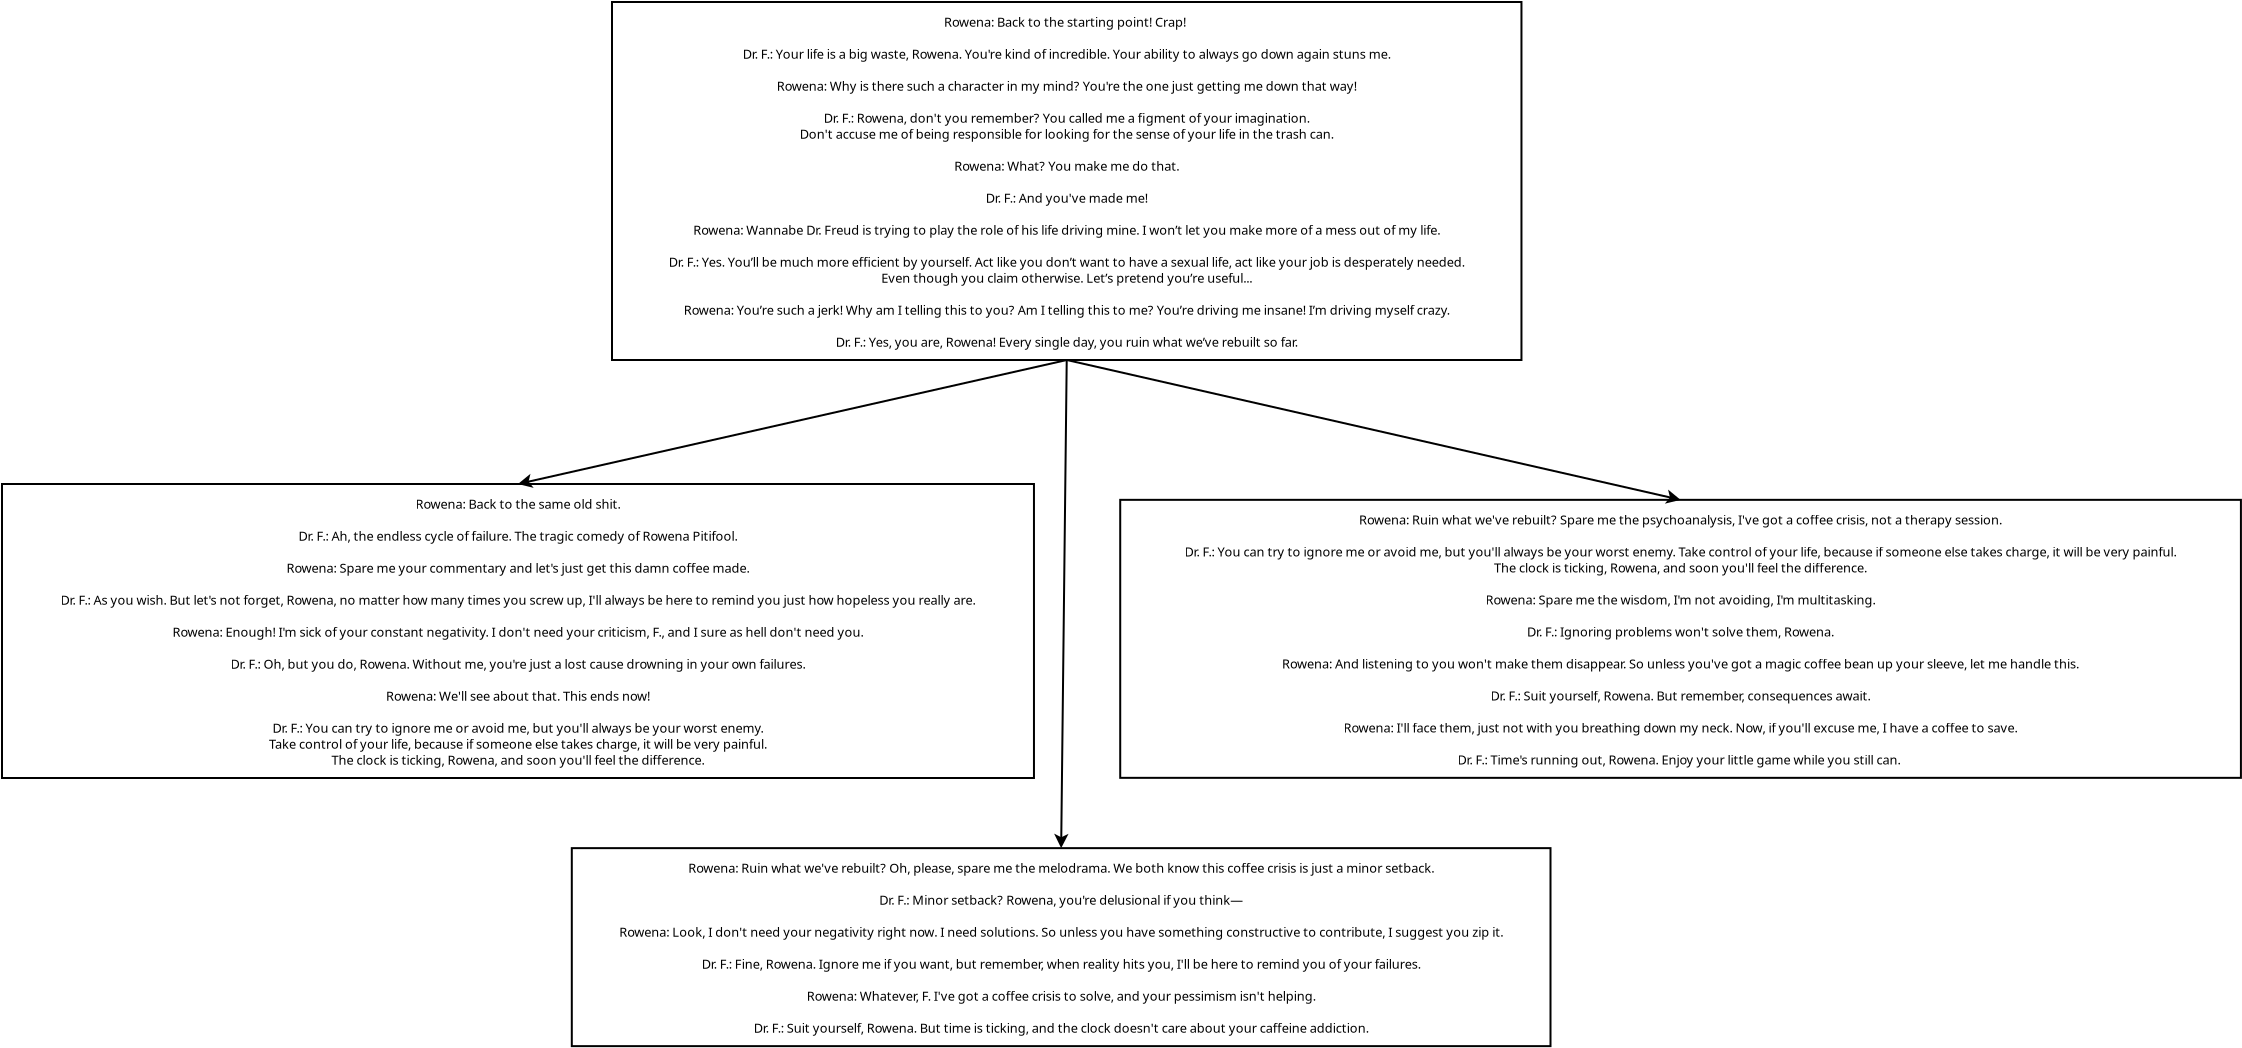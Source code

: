 <?xml version="1.0" encoding="UTF-8"?>
<dia:diagram xmlns:dia="http://www.lysator.liu.se/~alla/dia/">
  <dia:layer name="Arrière-plan" visible="true" active="true">
    <dia:object type="Flowchart - Box" version="0" id="O0">
      <dia:attribute name="obj_pos">
        <dia:point val="18.238,2.4"/>
      </dia:attribute>
      <dia:attribute name="obj_bb">
        <dia:rectangle val="18.188,2.35;63.76,20.35"/>
      </dia:attribute>
      <dia:attribute name="elem_corner">
        <dia:point val="18.238,2.4"/>
      </dia:attribute>
      <dia:attribute name="elem_width">
        <dia:real val="45.473"/>
      </dia:attribute>
      <dia:attribute name="elem_height">
        <dia:real val="17.9"/>
      </dia:attribute>
      <dia:attribute name="show_background">
        <dia:boolean val="true"/>
      </dia:attribute>
      <dia:attribute name="padding">
        <dia:real val="0.5"/>
      </dia:attribute>
      <dia:attribute name="text">
        <dia:composite type="text">
          <dia:attribute name="string">
            <dia:string>#Rowena: Back to the starting point! Crap!

Dr. F.: Your life is a big waste, Rowena. You're kind of incredible. Your ability to always go down again stuns me.

Rowena: Why is there such a character in my mind? You're the one just getting me down that way!

Dr. F.: Rowena, don't you remember? You called me a figment of your imagination.
Don't accuse me of being responsible for looking for the sense of your life in the trash can.

Rowena: What? You make me do that.

Dr. F.: And you've made me!

Rowena: Wannabe Dr. Freud is trying to play the role of his life driving mine. I won’t let you make more of a mess out of my life.

Dr. F.: Yes. You’ll be much more efficient by yourself. Act like you don’t want to have a sexual life, act like your job is desperately needed.
Even though you claim otherwise. Let’s pretend you’re useful...

Rowena: You’re such a jerk! Why am I telling this to you? Am I telling this to me? You’re driving me insane! I’m driving myself crazy.

Dr. F.: Yes, you are, Rowena! Every single day, you ruin what we’ve rebuilt so far.#</dia:string>
          </dia:attribute>
          <dia:attribute name="font">
            <dia:font family="sans" style="0" name="Helvetica"/>
          </dia:attribute>
          <dia:attribute name="height">
            <dia:real val="0.8"/>
          </dia:attribute>
          <dia:attribute name="pos">
            <dia:point val="40.974,3.545"/>
          </dia:attribute>
          <dia:attribute name="color">
            <dia:color val="#000000"/>
          </dia:attribute>
          <dia:attribute name="alignment">
            <dia:enum val="1"/>
          </dia:attribute>
        </dia:composite>
      </dia:attribute>
    </dia:object>
    <dia:object type="Flowchart - Box" version="0" id="O1">
      <dia:attribute name="obj_pos">
        <dia:point val="-12.262,26.5"/>
      </dia:attribute>
      <dia:attribute name="obj_bb">
        <dia:rectangle val="-12.312,26.45;39.385,41.25"/>
      </dia:attribute>
      <dia:attribute name="elem_corner">
        <dia:point val="-12.262,26.5"/>
      </dia:attribute>
      <dia:attribute name="elem_width">
        <dia:real val="51.598"/>
      </dia:attribute>
      <dia:attribute name="elem_height">
        <dia:real val="14.7"/>
      </dia:attribute>
      <dia:attribute name="show_background">
        <dia:boolean val="true"/>
      </dia:attribute>
      <dia:attribute name="padding">
        <dia:real val="0.5"/>
      </dia:attribute>
      <dia:attribute name="text">
        <dia:composite type="text">
          <dia:attribute name="string">
            <dia:string>#Rowena: Back to the same old shit.

Dr. F.: Ah, the endless cycle of failure. The tragic comedy of Rowena Pitifool.

Rowena: Spare me your commentary and let's just get this damn coffee made.

Dr. F.: As you wish. But let's not forget, Rowena, no matter how many times you screw up, I'll always be here to remind you just how hopeless you really are.

Rowena: Enough! I'm sick of your constant negativity. I don't need your criticism, F., and I sure as hell don't need you.

Dr. F.: Oh, but you do, Rowena. Without me, you're just a lost cause drowning in your own failures.

Rowena: We'll see about that. This ends now!

Dr. F.: You can try to ignore me or avoid me, but you'll always be your worst enemy.
Take control of your life, because if someone else takes charge, it will be very painful.
The clock is ticking, Rowena, and soon you'll feel the difference.#</dia:string>
          </dia:attribute>
          <dia:attribute name="font">
            <dia:font family="sans" style="0" name="Helvetica"/>
          </dia:attribute>
          <dia:attribute name="height">
            <dia:real val="0.8"/>
          </dia:attribute>
          <dia:attribute name="pos">
            <dia:point val="13.536,27.645"/>
          </dia:attribute>
          <dia:attribute name="color">
            <dia:color val="#000000"/>
          </dia:attribute>
          <dia:attribute name="alignment">
            <dia:enum val="1"/>
          </dia:attribute>
        </dia:composite>
      </dia:attribute>
    </dia:object>
    <dia:object type="Standard - Line" version="0" id="O2">
      <dia:attribute name="obj_pos">
        <dia:point val="40.974,20.3"/>
      </dia:attribute>
      <dia:attribute name="obj_bb">
        <dia:rectangle val="13.427,20.24;41.034,26.718"/>
      </dia:attribute>
      <dia:attribute name="conn_endpoints">
        <dia:point val="40.974,20.3"/>
        <dia:point val="13.536,26.5"/>
      </dia:attribute>
      <dia:attribute name="numcp">
        <dia:int val="1"/>
      </dia:attribute>
      <dia:attribute name="end_arrow">
        <dia:enum val="22"/>
      </dia:attribute>
      <dia:attribute name="end_arrow_length">
        <dia:real val="0.5"/>
      </dia:attribute>
      <dia:attribute name="end_arrow_width">
        <dia:real val="0.5"/>
      </dia:attribute>
      <dia:connections>
        <dia:connection handle="0" to="O0" connection="13"/>
        <dia:connection handle="1" to="O1" connection="2"/>
      </dia:connections>
    </dia:object>
    <dia:object type="Flowchart - Box" version="0" id="O3">
      <dia:attribute name="obj_pos">
        <dia:point val="16.228,44.707"/>
      </dia:attribute>
      <dia:attribute name="obj_bb">
        <dia:rectangle val="16.178,44.657;65.213,54.657"/>
      </dia:attribute>
      <dia:attribute name="elem_corner">
        <dia:point val="16.228,44.707"/>
      </dia:attribute>
      <dia:attribute name="elem_width">
        <dia:real val="48.935"/>
      </dia:attribute>
      <dia:attribute name="elem_height">
        <dia:real val="9.9"/>
      </dia:attribute>
      <dia:attribute name="show_background">
        <dia:boolean val="true"/>
      </dia:attribute>
      <dia:attribute name="padding">
        <dia:real val="0.5"/>
      </dia:attribute>
      <dia:attribute name="text">
        <dia:composite type="text">
          <dia:attribute name="string">
            <dia:string>#Rowena: Ruin what we've rebuilt? Oh, please, spare me the melodrama. We both know this coffee crisis is just a minor setback.

Dr. F.: Minor setback? Rowena, you're delusional if you think—

Rowena: Look, I don't need your negativity right now. I need solutions. So unless you have something constructive to contribute, I suggest you zip it.

Dr. F.: Fine, Rowena. Ignore me if you want, but remember, when reality hits you, I'll be here to remind you of your failures.

Rowena: Whatever, F. I've got a coffee crisis to solve, and your pessimism isn't helping.

Dr. F.: Suit yourself, Rowena. But time is ticking, and the clock doesn't care about your caffeine addiction.#</dia:string>
          </dia:attribute>
          <dia:attribute name="font">
            <dia:font family="sans" style="0" name="Helvetica"/>
          </dia:attribute>
          <dia:attribute name="height">
            <dia:real val="0.8"/>
          </dia:attribute>
          <dia:attribute name="pos">
            <dia:point val="40.696,45.852"/>
          </dia:attribute>
          <dia:attribute name="color">
            <dia:color val="#000000"/>
          </dia:attribute>
          <dia:attribute name="alignment">
            <dia:enum val="1"/>
          </dia:attribute>
        </dia:composite>
      </dia:attribute>
    </dia:object>
    <dia:object type="Standard - Line" version="0" id="O4">
      <dia:attribute name="obj_pos">
        <dia:point val="40.974,20.3"/>
      </dia:attribute>
      <dia:attribute name="obj_bb">
        <dia:rectangle val="40.341,20.249;41.065,44.819"/>
      </dia:attribute>
      <dia:attribute name="conn_endpoints">
        <dia:point val="40.974,20.3"/>
        <dia:point val="40.696,44.707"/>
      </dia:attribute>
      <dia:attribute name="numcp">
        <dia:int val="1"/>
      </dia:attribute>
      <dia:attribute name="end_arrow">
        <dia:enum val="22"/>
      </dia:attribute>
      <dia:attribute name="end_arrow_length">
        <dia:real val="0.5"/>
      </dia:attribute>
      <dia:attribute name="end_arrow_width">
        <dia:real val="0.5"/>
      </dia:attribute>
      <dia:connections>
        <dia:connection handle="0" to="O0" connection="13"/>
        <dia:connection handle="1" to="O3" connection="2"/>
      </dia:connections>
    </dia:object>
    <dia:object type="Flowchart - Box" version="0" id="O5">
      <dia:attribute name="obj_pos">
        <dia:point val="43.649,27.292"/>
      </dia:attribute>
      <dia:attribute name="obj_bb">
        <dia:rectangle val="43.599,27.242;99.734,41.242"/>
      </dia:attribute>
      <dia:attribute name="elem_corner">
        <dia:point val="43.649,27.292"/>
      </dia:attribute>
      <dia:attribute name="elem_width">
        <dia:real val="56.035"/>
      </dia:attribute>
      <dia:attribute name="elem_height">
        <dia:real val="13.9"/>
      </dia:attribute>
      <dia:attribute name="show_background">
        <dia:boolean val="true"/>
      </dia:attribute>
      <dia:attribute name="padding">
        <dia:real val="0.5"/>
      </dia:attribute>
      <dia:attribute name="text">
        <dia:composite type="text">
          <dia:attribute name="string">
            <dia:string>#Rowena: Ruin what we've rebuilt? Spare me the psychoanalysis, I've got a coffee crisis, not a therapy session.

Dr. F.: You can try to ignore me or avoid me, but you'll always be your worst enemy. Take control of your life, because if someone else takes charge, it will be very painful.
The clock is ticking, Rowena, and soon you'll feel the difference.

Rowena: Spare me the wisdom, I'm not avoiding, I'm multitasking.

Dr. F.: Ignoring problems won't solve them, Rowena.

Rowena: And listening to you won't make them disappear. So unless you've got a magic coffee bean up your sleeve, let me handle this.

Dr. F.: Suit yourself, Rowena. But remember, consequences await.

Rowena: I'll face them, just not with you breathing down my neck. Now, if you'll excuse me, I have a coffee to save.

Dr. F.: Time's running out, Rowena. Enjoy your little game while you still can. #</dia:string>
          </dia:attribute>
          <dia:attribute name="font">
            <dia:font family="sans" style="0" name="Helvetica"/>
          </dia:attribute>
          <dia:attribute name="height">
            <dia:real val="0.8"/>
          </dia:attribute>
          <dia:attribute name="pos">
            <dia:point val="71.666,28.437"/>
          </dia:attribute>
          <dia:attribute name="color">
            <dia:color val="#000000"/>
          </dia:attribute>
          <dia:attribute name="alignment">
            <dia:enum val="1"/>
          </dia:attribute>
        </dia:composite>
      </dia:attribute>
    </dia:object>
    <dia:object type="Standard - Line" version="0" id="O6">
      <dia:attribute name="obj_pos">
        <dia:point val="40.974,20.3"/>
      </dia:attribute>
      <dia:attribute name="obj_bb">
        <dia:rectangle val="40.914,20.24;71.775,27.509"/>
      </dia:attribute>
      <dia:attribute name="conn_endpoints">
        <dia:point val="40.974,20.3"/>
        <dia:point val="71.666,27.292"/>
      </dia:attribute>
      <dia:attribute name="numcp">
        <dia:int val="1"/>
      </dia:attribute>
      <dia:attribute name="end_arrow">
        <dia:enum val="22"/>
      </dia:attribute>
      <dia:attribute name="end_arrow_length">
        <dia:real val="0.5"/>
      </dia:attribute>
      <dia:attribute name="end_arrow_width">
        <dia:real val="0.5"/>
      </dia:attribute>
      <dia:connections>
        <dia:connection handle="0" to="O0" connection="13"/>
        <dia:connection handle="1" to="O5" connection="2"/>
      </dia:connections>
    </dia:object>
  </dia:layer>
</dia:diagram>

